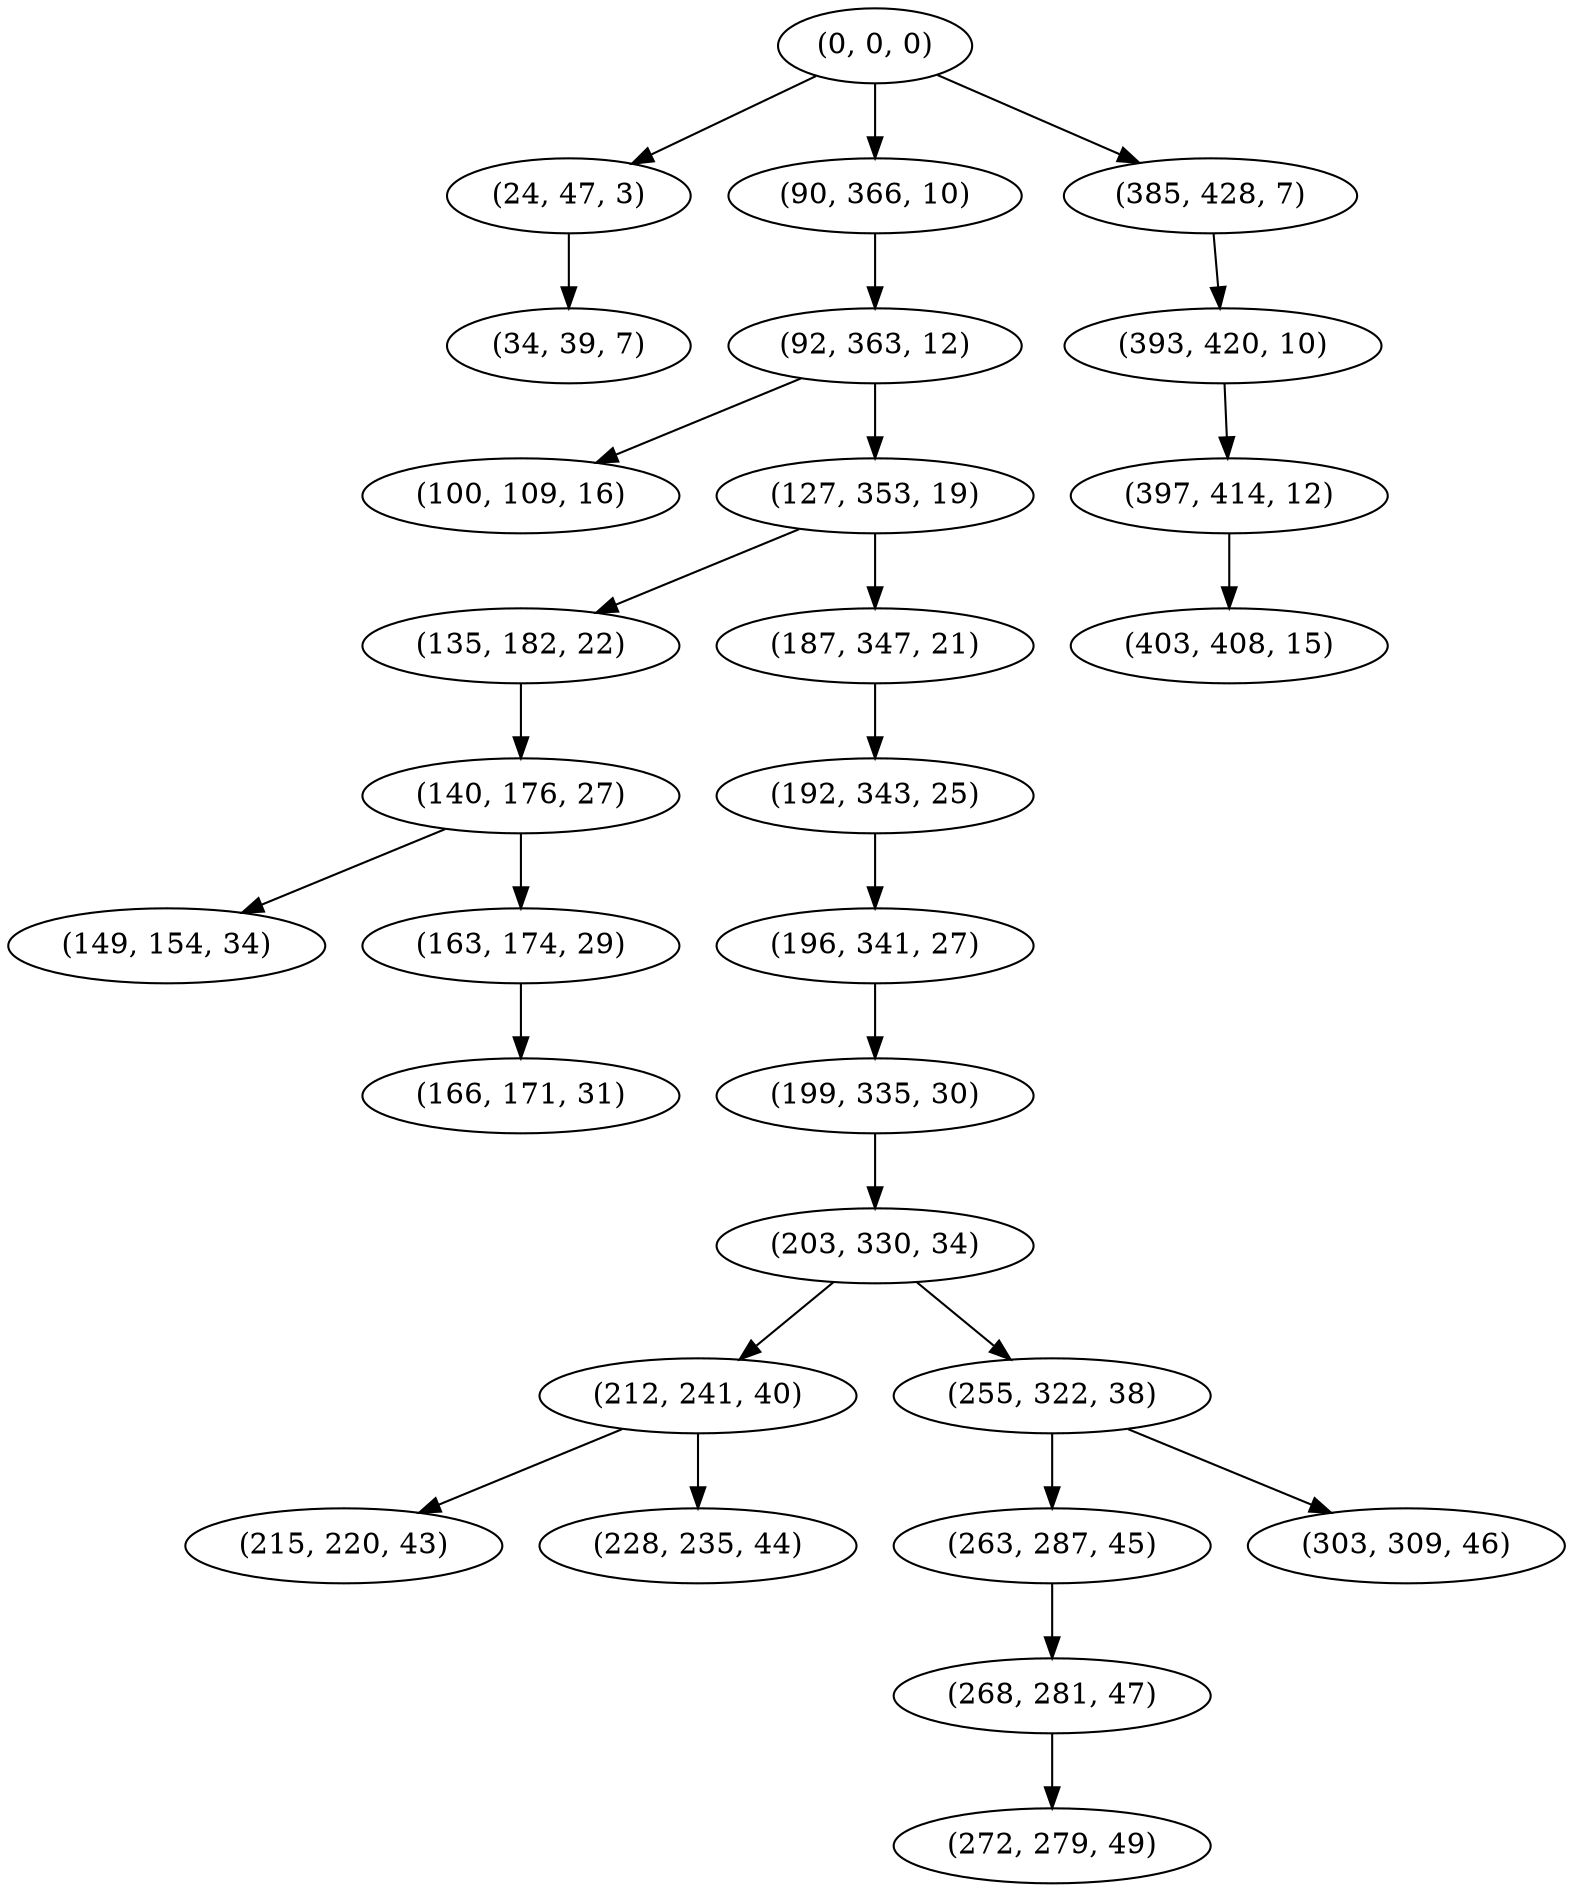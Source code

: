 digraph tree {
    "(0, 0, 0)";
    "(24, 47, 3)";
    "(34, 39, 7)";
    "(90, 366, 10)";
    "(92, 363, 12)";
    "(100, 109, 16)";
    "(127, 353, 19)";
    "(135, 182, 22)";
    "(140, 176, 27)";
    "(149, 154, 34)";
    "(163, 174, 29)";
    "(166, 171, 31)";
    "(187, 347, 21)";
    "(192, 343, 25)";
    "(196, 341, 27)";
    "(199, 335, 30)";
    "(203, 330, 34)";
    "(212, 241, 40)";
    "(215, 220, 43)";
    "(228, 235, 44)";
    "(255, 322, 38)";
    "(263, 287, 45)";
    "(268, 281, 47)";
    "(272, 279, 49)";
    "(303, 309, 46)";
    "(385, 428, 7)";
    "(393, 420, 10)";
    "(397, 414, 12)";
    "(403, 408, 15)";
    "(0, 0, 0)" -> "(24, 47, 3)";
    "(0, 0, 0)" -> "(90, 366, 10)";
    "(0, 0, 0)" -> "(385, 428, 7)";
    "(24, 47, 3)" -> "(34, 39, 7)";
    "(90, 366, 10)" -> "(92, 363, 12)";
    "(92, 363, 12)" -> "(100, 109, 16)";
    "(92, 363, 12)" -> "(127, 353, 19)";
    "(127, 353, 19)" -> "(135, 182, 22)";
    "(127, 353, 19)" -> "(187, 347, 21)";
    "(135, 182, 22)" -> "(140, 176, 27)";
    "(140, 176, 27)" -> "(149, 154, 34)";
    "(140, 176, 27)" -> "(163, 174, 29)";
    "(163, 174, 29)" -> "(166, 171, 31)";
    "(187, 347, 21)" -> "(192, 343, 25)";
    "(192, 343, 25)" -> "(196, 341, 27)";
    "(196, 341, 27)" -> "(199, 335, 30)";
    "(199, 335, 30)" -> "(203, 330, 34)";
    "(203, 330, 34)" -> "(212, 241, 40)";
    "(203, 330, 34)" -> "(255, 322, 38)";
    "(212, 241, 40)" -> "(215, 220, 43)";
    "(212, 241, 40)" -> "(228, 235, 44)";
    "(255, 322, 38)" -> "(263, 287, 45)";
    "(255, 322, 38)" -> "(303, 309, 46)";
    "(263, 287, 45)" -> "(268, 281, 47)";
    "(268, 281, 47)" -> "(272, 279, 49)";
    "(385, 428, 7)" -> "(393, 420, 10)";
    "(393, 420, 10)" -> "(397, 414, 12)";
    "(397, 414, 12)" -> "(403, 408, 15)";
}

